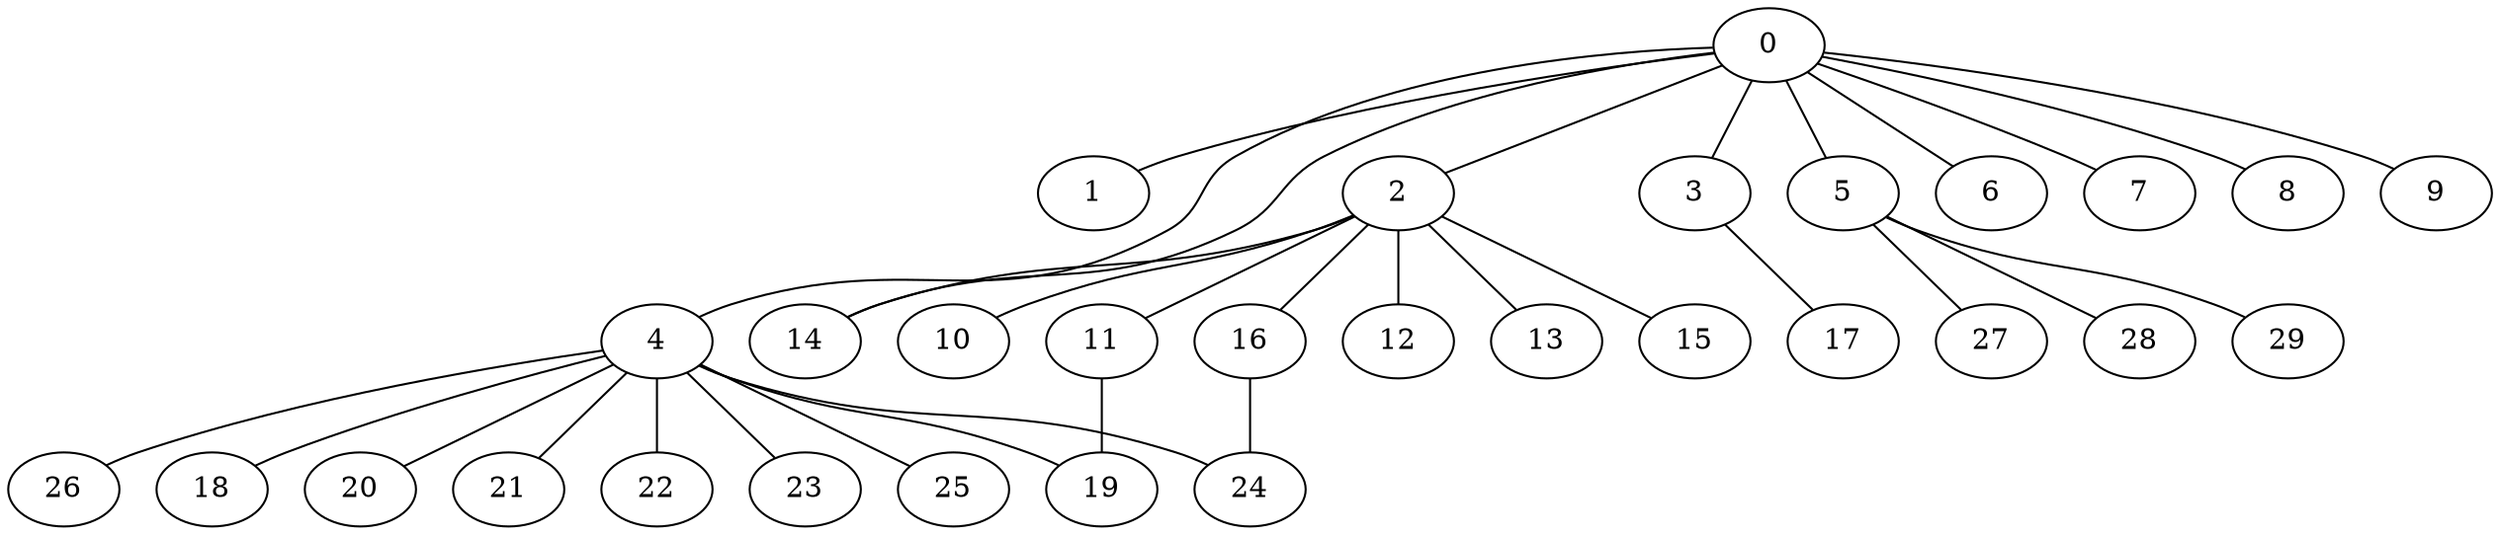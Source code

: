 
graph graphname {
    0 -- 1
0 -- 2
0 -- 3
0 -- 4
0 -- 5
0 -- 6
0 -- 7
0 -- 8
0 -- 9
0 -- 14
2 -- 10
2 -- 11
2 -- 12
2 -- 13
2 -- 14
2 -- 15
2 -- 16
3 -- 17
4 -- 18
4 -- 19
4 -- 20
4 -- 21
4 -- 22
4 -- 23
4 -- 24
4 -- 25
4 -- 26
5 -- 27
5 -- 28
5 -- 29
11 -- 19
16 -- 24

}
